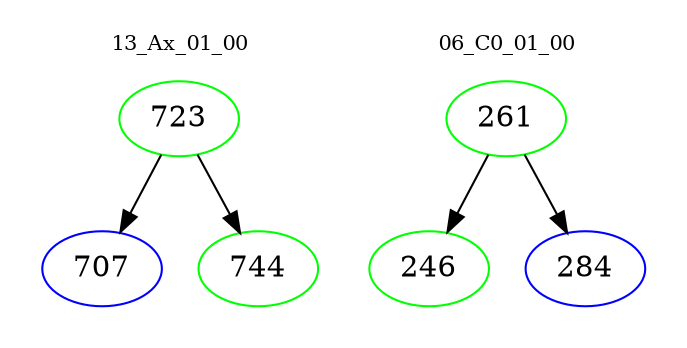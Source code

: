 digraph{
subgraph cluster_0 {
color = white
label = "13_Ax_01_00";
fontsize=10;
T0_723 [label="723", color="green"]
T0_723 -> T0_707 [color="black"]
T0_707 [label="707", color="blue"]
T0_723 -> T0_744 [color="black"]
T0_744 [label="744", color="green"]
}
subgraph cluster_1 {
color = white
label = "06_C0_01_00";
fontsize=10;
T1_261 [label="261", color="green"]
T1_261 -> T1_246 [color="black"]
T1_246 [label="246", color="green"]
T1_261 -> T1_284 [color="black"]
T1_284 [label="284", color="blue"]
}
}
